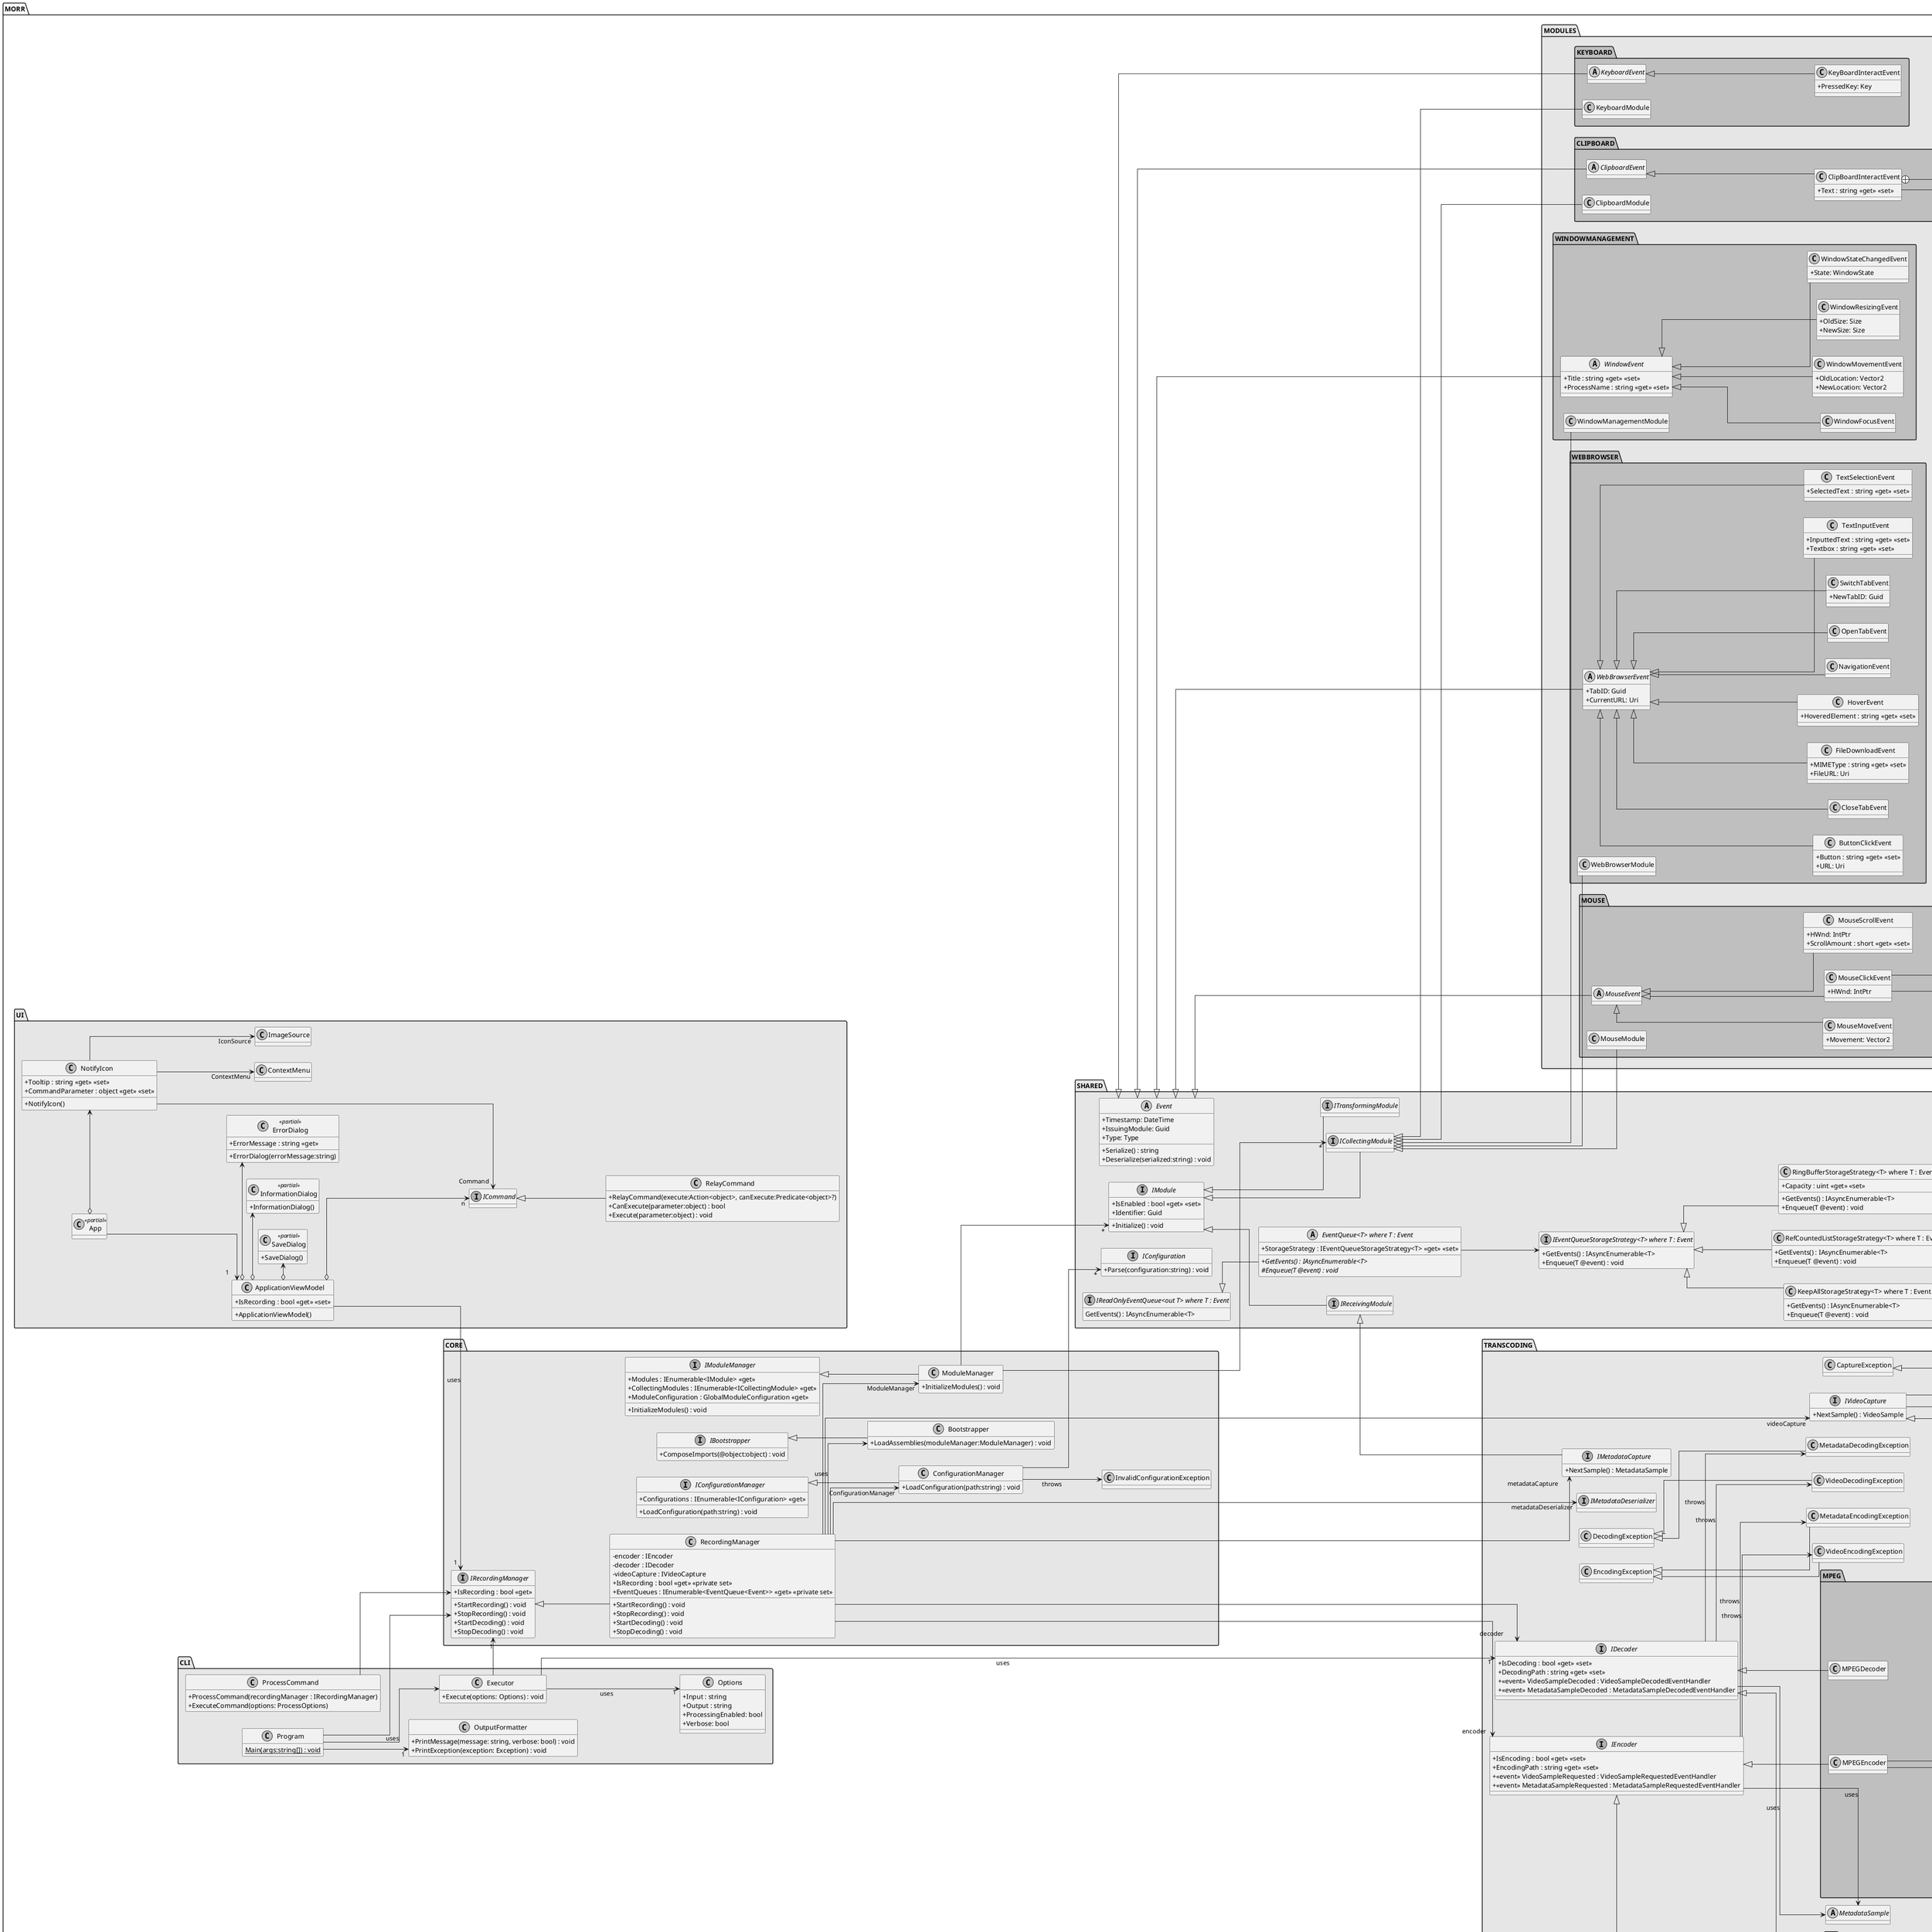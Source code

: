 @startuml MORR
skinparam monochrome true
skinparam linetype ortho
skinparam classAttributeIconSize 0

left to right direction
hide empty fields

package "MORR" {
    !startsub TRANSCODING
    package "TRANSCODING" #E6E6E6 {
        package "MPEG" #BFBFBF {
            class MPEGDecoder {

            }

            class MPEGEncoder {

            }

            class DesktopCapture {
                + <<creates>> DesktopCapture(device: IDirect3DDevice, item: GraphicsCaptureItem, size: SizeInt32)
            }

            class CaptureHelper <<static>> {
                + <<static>> CanCreateItemWithoutPicker: bool
                + <<static>> CreateItemForMonitor(hmon: IntPtr) : GraphicsCaptureItem
            }

            class Direct3D11Helpers <<static>> {
                + <<static>> CreateDevice(useWARP: bool) : IDirect3DDevice
                ~ <<static>> CreateDirect3DSufaceFromSharpDXTexture(texture: Texture2D) : IDirect3DSurface
                ~ <<static>> CreateSharpDXDevice(device: IDirect3DDevice) : Device
                ~ <<static>> CreateSharpDXTexture2D(surface: IDirect3DSurface) : Texture2D
            }

            class MonitorInfo {
                + IsPrimary: bool
                + ScreenSize: Vector2
                + DeviceName: string
                + Hmon: IntPtr
                + MonitorArea: Rect
                + WorkArea: Rect
            }

            class MonitorInfoEx {
                + Size: int
                + Flags: uint
                + DeviceName: string
                + WorkArea: Rect
                + Monitor: Rect
            }

            class MonitorEnumerationHelper <<static>> {
                + <<static>> GetMonitors() : IEnumerable<MonitorInfo>
            }
        }

        package "CSV" #BFBFBF {
            class CSVDecoder {

            }

            class CSVEncoder {

            }
        } 

        class CaptureException {
        
        }

        class VideoCaptureException {

        }

        interface IMetadataCapture {
            + NextSample() : MetadataSample
        }

        interface IMetadataDeserializer {

        }
        
        interface IVideoCapture {
            + NextSample() : VideoSample
        }

        abstract class MetadataSample {

        }

        abstract class VideoSample {

        }

        class VideoDecodingException {

        }

        class MetadataDecodingException {

        }

        class VideoEncodingException {

        }

        class MetadataEncodingException {

        }

        class DecodingException {

        }

        class EncodingException {

        }

        interface IDecoder {
            + IsDecoding : bool <<get>> <<set>>
            + DecodingPath : string <<get>> <<set>>
            + <<event>> VideoSampleDecoded : VideoSampleDecodedEventHandler 
            + <<event>> MetadataSampleDecoded : MetadataSampleDecodedEventHandler 
        }
    
        interface IEncoder {
            + IsEncoding : bool <<get>> <<set>>
            + EncodingPath : string <<get>> <<set>>
            + <<event>> VideoSampleRequested : VideoSampleRequestedEventHandler 
            + <<event>> MetadataSampleRequested : MetadataSampleRequestedEventHandler 
        }

        class DecodingException {

        }

        class EncodingException {

        }
    }
    !endsub

    !startsub CORE
    package "CORE" #E6E6E6 {
        class RecordingManager {
            - encoder : IEncoder
            - decoder : IDecoder
            - videoCapture : IVideoCapture
            + IsRecording : bool <<get>> <<private set>>
            + EventQueues : IEnumerable<EventQueue<Event>> <<get>> <<private set>>
            + StartRecording() : void
            + StopRecording() : void
            + StartDecoding() : void
            + StopDecoding() : void
        }

        interface IRecordingManager {
            + IsRecording : bool <<get>>
            + StartRecording() : void
            + StopRecording() : void
            + StartDecoding() : void
            + StopDecoding() : void
        }

        class ModuleManager {
            + InitializeModules() : void
        }
        interface IModuleManager {
            + Modules : IEnumerable<IModule> <<get>>
            + CollectingModules : IEnumerable<ICollectingModule> <<get>>
            + ModuleConfiguration : GlobalModuleConfiguration <<get>>
            + InitializeModules() : void
        }

        class Bootstrapper {
            + LoadAssemblies(moduleManager:ModuleManager) : void
        }

        interface IBootstrapper {
            + ComposeImports(@object:object) : void
        }

        class ConfigurationManager {
            + LoadConfiguration(path:string) : void
        }
        interface IConfigurationManager {
            + LoadConfiguration(path:string) : void
            + Configurations : IEnumerable<IConfiguration> <<get>>
        }

        class InvalidConfigurationException {

        }
    }
    !endsub

    !startsub UI
    package "UI" #E6E6E6 {
        class ErrorDialog <<partial>> {
            + ErrorDialog(errorMessage:string)
            + ErrorMessage : string <<get>>
        }

        class InformationDialog <<partial>> {
            + InformationDialog()
        }

        class SaveDialog <<partial>> {
            + SaveDialog()
        }

        class ApplicationViewModel {
            + ApplicationViewModel()
            + IsRecording : bool <<get>> <<set>>
        }
        
        class NotifyIcon {
            + NotifyIcon()
            + Tooltip : string <<get>> <<set>>
            + CommandParameter : object <<get>> <<set>>
        }
        
        class RelayCommand {
            + RelayCommand(execute:Action<object>, canExecute:Predicate<object>?)
            + CanExecute(parameter:object) : bool
            + Execute(parameter:object) : void
        }

        interface ICommand {

        }

        class ContextMenu {

        }

        class ImageSource {

        }

        class App <<partial>> {

        }        
    }
    !endsub

    !startsub CLI
    package "CLI" #E6E6E6 {
        class Program {
            {static} Main(args:string[]) : void
        }

        class Options {
            + Input : string
            + Output : string
            + ProcessingEnabled: bool
            + Verbose: bool
        }
    
        class OutputFormatter {
            + PrintMessage(message: string, verbose: bool) : void
            + PrintException(exception: Exception) : void
        }
    
        class Executor {
            + Execute(options: Options) : void
        }
        class ProcessCommand {
            + ProcessCommand(recordingManager : IRecordingManager)
            + ExecuteCommand(options: ProcessOptions)
        }
    }
    !endsub

    package "MODULES" #E6E6E6 {
        !startsub MODULES_CLIPBOARD
        package "CLIPBOARD" #BFBFBF {
            class ClipboardModule {
            
            }

            abstract class ClipboardEvent {
            
            }

            class ClipBoardInteractEvent {
                + Text : string <<get>> <<set>>
            }

            enum InteractionType {
                CLEAR
                COPY
                CUT
                PASTE
            }
        }
        !endsub

        !startsub MODULES_KEYBOARD
        package "KEYBOARD" #BFBFBF {
            class KeyboardModule {
            
            }

            abstract class KeyboardEvent {
            }
            
            class KeyBoardInteractEvent {
                + PressedKey: Key
            }
        }
        !endsub

        !startsub MODULES_MOUSE
        package "MOUSE" #BFBFBF {
            class MouseModule {
        
            }

            
            abstract class MouseEvent {
            }

            class MouseMoveEvent {
                + Movement: Vector2
            }

            enum MouseButton {
                LEFT,
                CENTER,
                RIGHT
            }

            enum MouseButtonState {

            }
            
            class MouseClickEvent {
                + HWnd: IntPtr
            }
            
            class MouseScrollEvent {
                + HWnd: IntPtr
                + ScrollAmount : short <<get>> <<set>>
            }
        }
        !endsub

        !startsub MODULES_WEBBROWSER
        package "WEBBROWSER" #BFBFBF {
            class WebBrowserModule {
        
            }

            class ButtonClickEvent {
                + Button : string <<get>> <<set>>
                + URL: Uri
            }
            
            class CloseTabEvent {
            }
            
            class FileDownloadEvent {
                + MIMEType : string <<get>> <<set>>
                + FileURL: Uri
            }
            
            class HoverEvent {
                + HoveredElement : string <<get>> <<set>>
            }
            class NavigationEvent {
            }
            
            class OpenTabEvent {
            }
            
            class SwitchTabEvent {
                + NewTabID: Guid
            }
            
            class TextInputEvent {
                + InputtedText : string <<get>> <<set>>
                + Textbox : string <<get>> <<set>>
            }
            
            class TextSelectionEvent {
                + SelectedText : string <<get>> <<set>>
            }
            
            abstract class WebBrowserEvent {
                + TabID: Guid
                + CurrentURL: Uri
            }
        }
        !endsub

        !startsub MODULES_WINDOWMANAGEMENT
        package "WINDOWMANAGEMENT" #BFBFBF {
            class WindowManagementModule {
        
            }

            abstract class WindowEvent {
                + Title : string <<get>> <<set>>
                + ProcessName : string <<get>> <<set>>
            }
            
            class WindowFocusEvent {

            }

            class WindowMovementEvent {
                + OldLocation: Vector2
                + NewLocation: Vector2
            }

            class WindowResizingEvent {
                + OldSize: Size
                + NewSize: Size
            }

            class WindowStateChangedEvent {
                + State: WindowState
            }
        }
        !endsub
    }

    !startsub SHARED
    package "SHARED" #E6E6E6 {
        interface IConfiguration {
            + Parse(configuration:string) : void
        }

        abstract class Event {
            + Timestamp: DateTime
            + IssuingModule: Guid
            + Type: Type
            + Serialize() : string
            + Deserialize(serialized:string) : void
        }

        interface IModule {
            + IsEnabled : bool <<get>> <<set>>
            + Initialize() : void
            + Identifier: Guid
        }

        interface ICollectingModule {
        
        }

        interface IReceivingModule {
        
        }

        interface ITransformingModule {
        
        }

        abstract class "EventQueue<T> where T : Event" {
            + StorageStrategy : IEventQueueStorageStrategy<T> <<get>> <<set>>
            + {abstract} GetEvents() : IAsyncEnumerable<T>
            # {abstract} Enqueue(T @event) : void
        }

        interface "IReadOnlyEventQueue<out T> where T : Event" {
            GetEvents() : IAsyncEnumerable<T>
        }

        interface "IEventQueueStorageStrategy<T> where T : Event" {
            + GetEvents() : IAsyncEnumerable<T>
            + Enqueue(T @event) : void
        }
        class "KeepAllStorageStrategy<T> where T : Event" {
            + GetEvents() : IAsyncEnumerable<T>
            + Enqueue(T @event) : void
        }
        class "RefCountedListStorageStrategy<T> where T : Event" {
            + GetEvents() : IAsyncEnumerable<T>
            + Enqueue(T @event) : void
        }
        class "RingBufferStorageStrategy<T> where T : Event" {
            + Capacity : uint <<get>> <<set>>
            + GetEvents() : IAsyncEnumerable<T>
            + Enqueue(T @event) : void
        }
    }
    !endsub
    ' CLI
    Executor --> "1" IDecoder : uses
    IRecordingManager <-- ProcessCommand
    Program --> IRecordingManager
    Executor --> "1" IRecordingManager
    !startsub CLI_INTERNAL
    Program --> Executor : uses
    Program --> "1" OutputFormatter
    Executor --> "1" Options : uses
    !endsub

    ' Exceptions
    !startsub EXCEPTIONS
    CaptureException <|-- VideoCaptureException

    DecodingException <|-- VideoDecodingException
    DecodingException <|-- MetadataDecodingException

    EncodingException <|-- VideoEncodingException
    EncodingException <|-- MetadataEncodingException

    IEncoder --> VideoEncodingException : throws
    IEncoder --> MetadataEncodingException : throws

    IDecoder --> VideoDecodingException : throws
    IDecoder --> MetadataDecodingException : throws
    !endsub

    ' EventQueue
    !startsub EVENTQUEUES
    "IReadOnlyEventQueue<out T> where T : Event" <|-- "EventQueue<T> where T : Event"
    "IEventQueueStorageStrategy<T> where T : Event" <|-- "KeepAllStorageStrategy<T> where T : Event"
    "IEventQueueStorageStrategy<T> where T : Event" <|-- "RefCountedListStorageStrategy<T> where T : Event"
    "IEventQueueStorageStrategy<T> where T : Event" <|-- "RingBufferStorageStrategy<T> where T : Event"
    "EventQueue<T> where T : Event" --> "IEventQueueStorageStrategy<T> where T : Event"
    !endsub

    !startsub SHARED_INTERNAL
    ' Modules
    IModule <|-- ICollectingModule
    IModule <|-- IReceivingModule
    IModule <|-- ITransformingModule
    !endsub


    ' CORE
    ConfigurationManager --> "*" IConfiguration
    ConfigurationManager --> InvalidConfigurationException : throws
    ModuleManager --> "*" IModule
    ModuleManager --> "*" ICollectingModule

    RecordingManager --> "encoder" IEncoder
    RecordingManager --> "decoder" IDecoder
    RecordingManager --> "videoCapture" IVideoCapture
    RecordingManager --> "metadataCapture" IMetadataCapture
    RecordingManager --> "metadataDeserializer" IMetadataDeserializer 
    !startsub CORE_INTERNAL
    RecordingManager --> "ConfigurationManager" ConfigurationManager
    RecordingManager --> "ModuleManager" ModuleManager
    RecordingManager --> Bootstrapper : uses
    IBootstrapper <|-- Bootstrapper
    IConfigurationManager <|-- ConfigurationManager
    IModuleManager <|-- ModuleManager
    IRecordingManager <|-- RecordingManager
    !endsub

    'Clipboard
    ICollectingModule <|-- ClipboardModule
    Event <|-- ClipboardEvent
    !startsub MODULES_CLIPBOARD_INTERNAL
    ClipboardEvent <|-- ClipBoardInteractEvent
    ClipBoardInteractEvent --> "Interaction" InteractionType
    ClipBoardInteractEvent +-- InteractionType
    !endsub

    ' Keyboard
    Event <|-- KeyboardEvent
    ICollectingModule <|-- KeyboardModule
    !startsub MODULES_KEYBOARD_INTERNAL
    KeyboardEvent <|-- KeyBoardInteractEvent
    !endsub

    ' Mouse
    Event <|-- MouseEvent
    ICollectingModule <|-- MouseModule
    !startsub MODULES_MOUSE_INTERNAL
    MouseEvent <|-- MouseClickEvent
    MouseEvent <|-- MouseScrollEvent
    MouseEvent <|-- MouseMoveEvent
    MouseClickEvent --> "Button" MouseButton
    MouseClickEvent --> "State" MouseButtonState
    !endsub

    ' WebBrowser
    Event <|-- WebBrowserEvent
    ICollectingModule <|-- WebBrowserModule
    !startsub MODULES_WEBBROWSER_INTERNAL
    WebBrowserEvent <|-- ButtonClickEvent
    WebBrowserEvent <|-- CloseTabEvent
    WebBrowserEvent <|-- FileDownloadEvent
    WebBrowserEvent <|-- HoverEvent
    WebBrowserEvent <|-- NavigationEvent
    WebBrowserEvent <|-- OpenTabEvent
    WebBrowserEvent <|-- SwitchTabEvent
    WebBrowserEvent <|-- TextInputEvent
    WebBrowserEvent <|-- TextSelectionEvent
    !endsub

    ' WindowManagement
    Event <|-- WindowEvent
    ICollectingModule <|-- WindowManagementModule
    !startsub MODULES_WINDOWMANAGEMENT_INTERNAL
    WindowEvent <|-- WindowFocusEvent
    WindowEvent <|-- WindowMovementEvent
    WindowEvent <|-- WindowResizingEvent
    WindowEvent <|-- WindowStateChangedEvent
    !endsub

    ' Transcoding
    IReceivingModule <|-- IMetadataCapture
    !startsub TRANSCODING_INTERNAL
    IDecoder --> MetadataSample : uses
    IEncoder --> MetadataSample : uses
    IVideoCapture --> VideoSample : <<creates>>
    IVideoCapture --> VideoCaptureException : throws >
    !endsub

    ' MPEG
    !startsub TRANSCODING_MPEG_INTERNAL
    IVideoCapture <|-- DesktopCapture
    DesktopCapture --> Direct3D11Helpers : uses
    DesktopCapture --> CaptureHelper : uses
    IEncoder <|-- MPEGEncoder
    IDecoder <|-- MPEGDecoder

    MPEGEncoder --> DesktopCapture : uses
    MPEGEncoder --> MonitorEnumerationHelper : uses
    MonitorEnumerationHelper --> MonitorInfo : uses
    MonitorEnumerationHelper --> MonitorInfoEx : uses
    !endsub
    ' CSV
    IEncoder <|-- CSVEncoder
    IDecoder <|-- CSVDecoder

    ' UI
    ApplicationViewModel --> "1" IRecordingManager : uses
    !startsub UI_INTERNAL
    ApplicationViewModel o--> "n" ICommand
    App --> "1" ApplicationViewModel
    ApplicationViewModel o-> SaveDialog
    ApplicationViewModel o-> ErrorDialog
    ApplicationViewModel o-> InformationDialog
    App o-> NotifyIcon
    NotifyIcon --> "IconSource" ImageSource
    NotifyIcon --> "Command" ICommand
    NotifyIcon --> "ContextMenu" ContextMenu
    ICommand <|-- RelayCommand
    !endsub
}
@enduml
